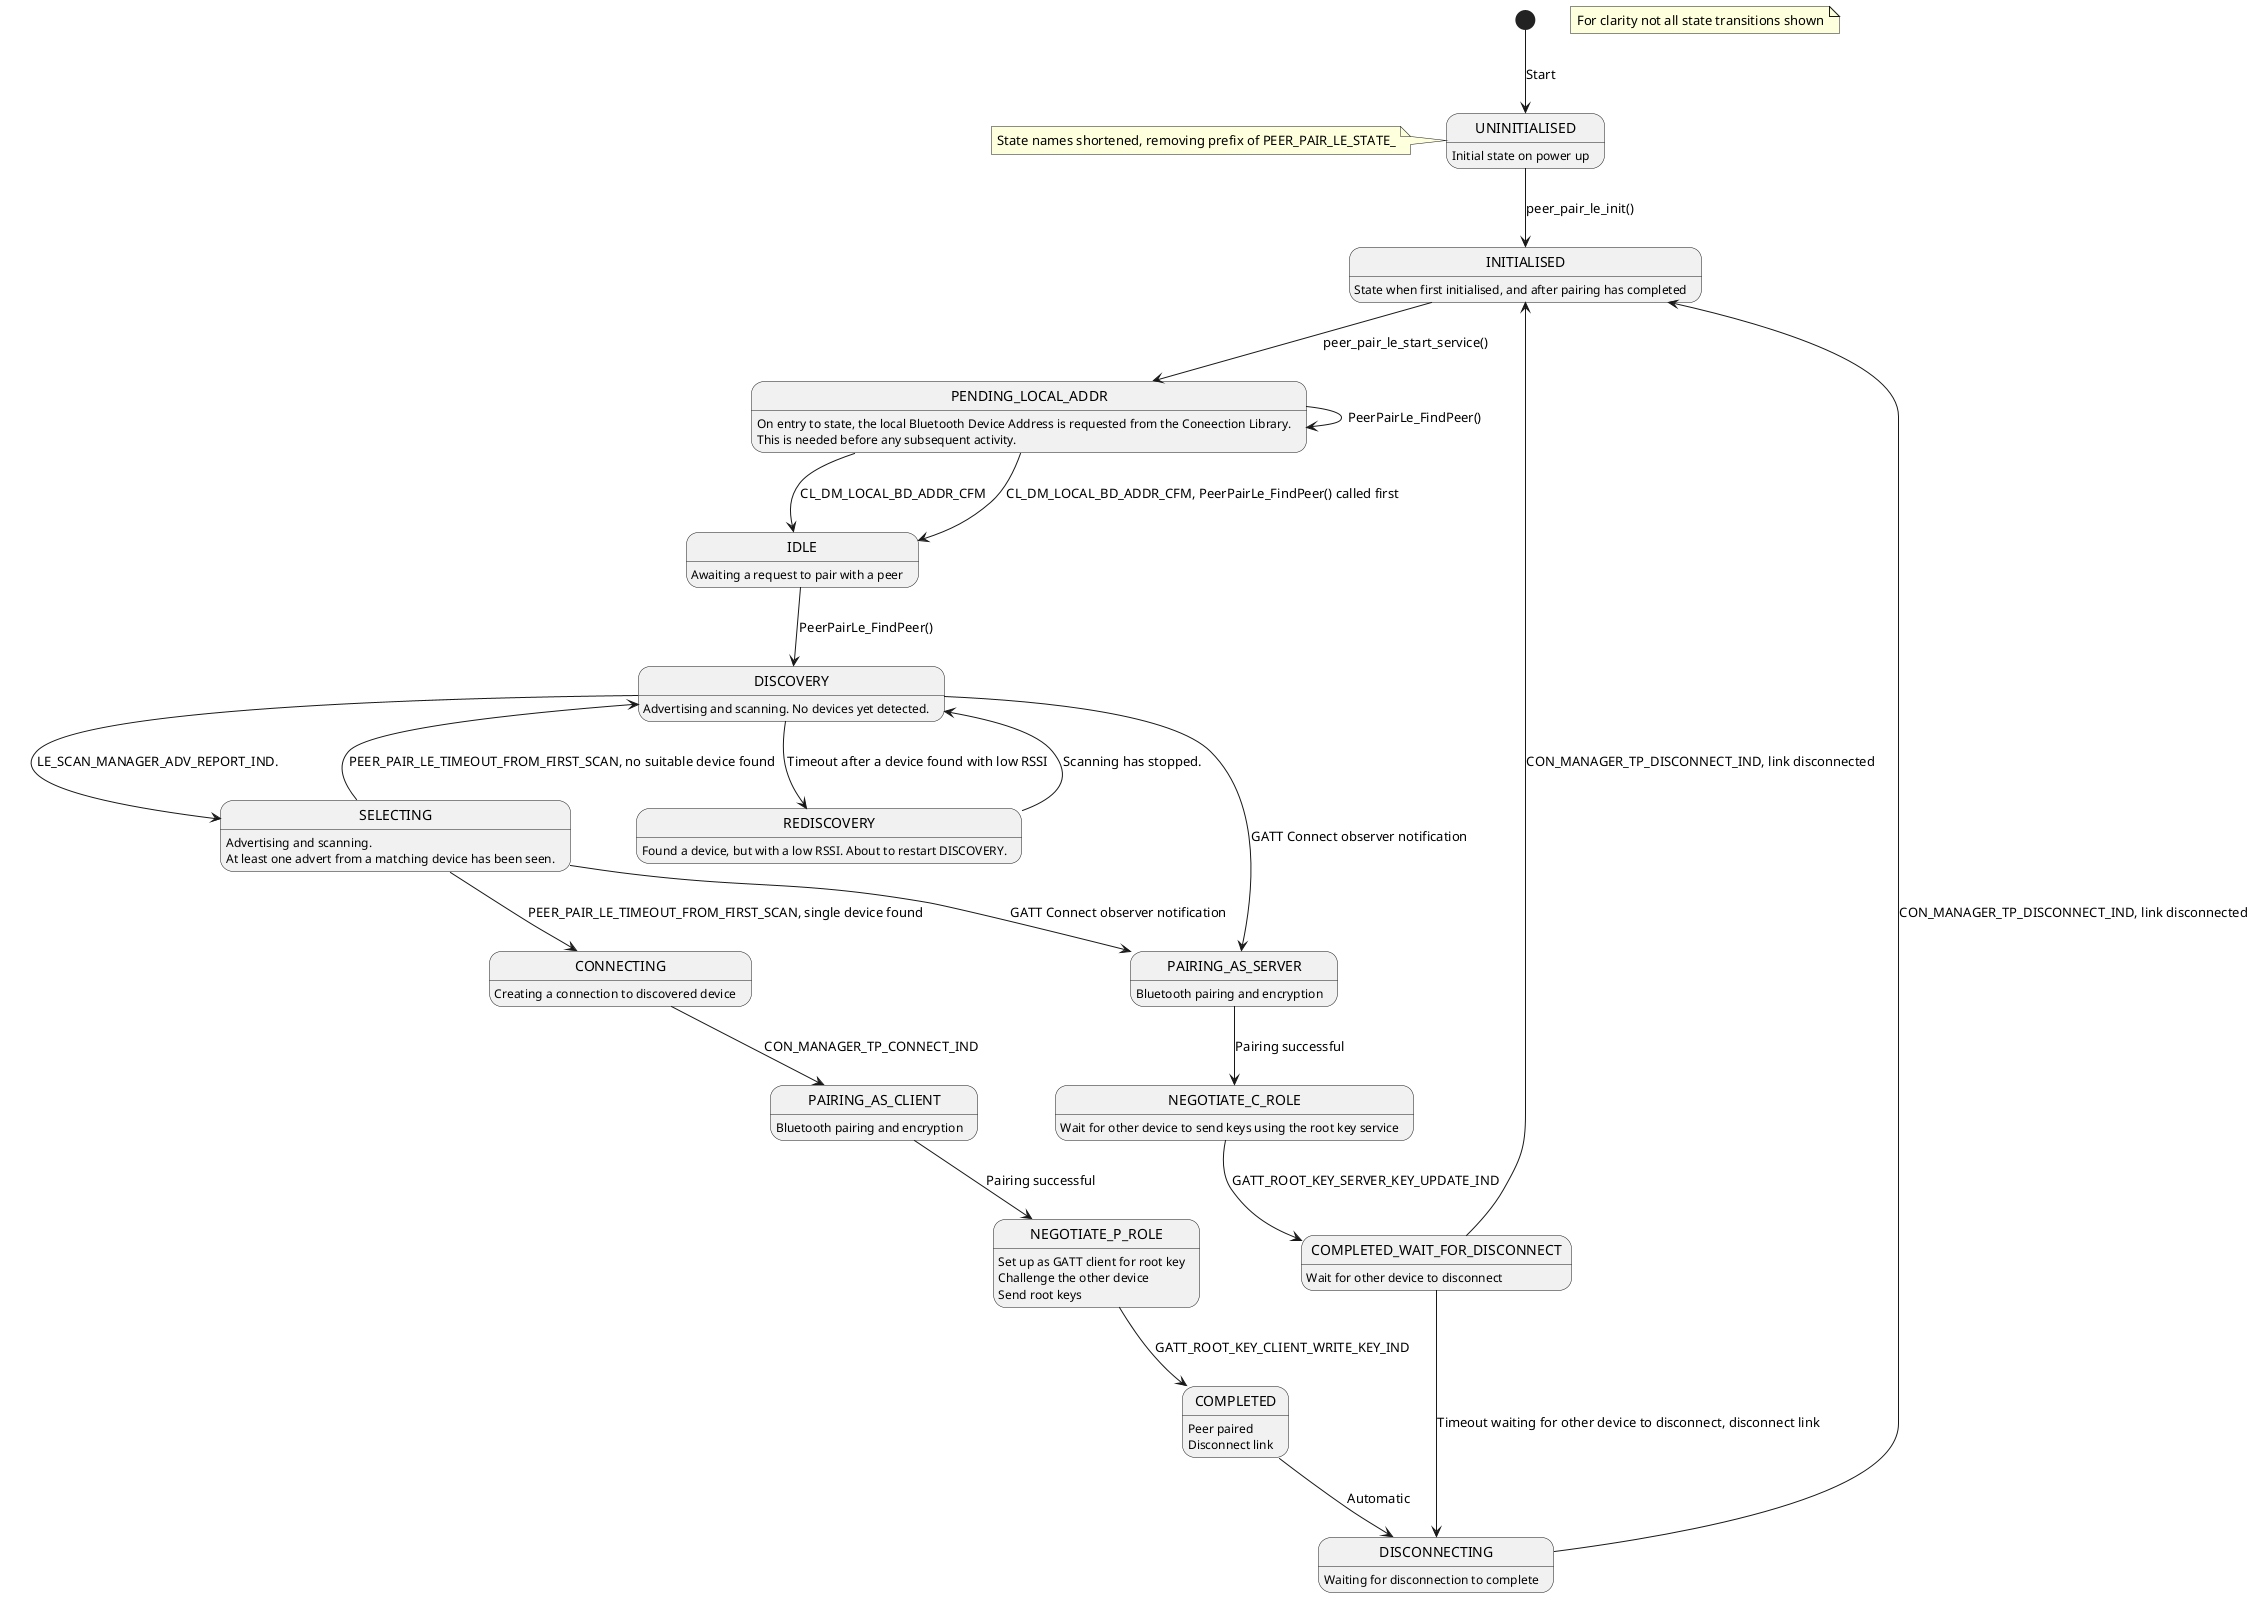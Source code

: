 @startuml


note "For clarity not all state transitions shown" as N1

[*] -down-> UNINITIALISED : Start
note left of UNINITIALISED : State names shortened, removing prefix of PEER_PAIR_LE_STATE_

UNINITIALISED : Initial state on power up
UNINITIALISED --> INITIALISED : peer_pair_le_init()

INITIALISED : State when first initialised, and after pairing has completed
INITIALISED --> PENDING_LOCAL_ADDR : peer_pair_le_start_service()

PENDING_LOCAL_ADDR : On entry to state, the local Bluetooth Device Address is requested from the Coneection Library.
PENDING_LOCAL_ADDR : This is needed before any subsequent activity.
PENDING_LOCAL_ADDR --> IDLE : CL_DM_LOCAL_BD_ADDR_CFM
PENDING_LOCAL_ADDR --> IDLE : CL_DM_LOCAL_BD_ADDR_CFM, PeerPairLe_FindPeer() called first
PENDING_LOCAL_ADDR --> PENDING_LOCAL_ADDR : PeerPairLe_FindPeer()

IDLE: Awaiting a request to pair with a peer
IDLE --> DISCOVERY : PeerPairLe_FindPeer()

DISCOVERY : Advertising and scanning. No devices yet detected.
DISCOVERY --> SELECTING : LE_SCAN_MANAGER_ADV_REPORT_IND. 
DISCOVERY --> PAIRING_AS_SERVER : GATT Connect observer notification
DISCOVERY --> REDISCOVERY : Timeout after a device found with low RSSI

REDISCOVERY : Found a device, but with a low RSSI. About to restart DISCOVERY.
REDISCOVERY --> DISCOVERY : Scanning has stopped.

SELECTING : Advertising and scanning. 
SELECTING : At least one advert from a matching device has been seen.
SELECTING --> CONNECTING : PEER_PAIR_LE_TIMEOUT_FROM_FIRST_SCAN, single device found
SELECTING --> DISCOVERY : PEER_PAIR_LE_TIMEOUT_FROM_FIRST_SCAN, no suitable device found
SELECTING --> PAIRING_AS_SERVER : GATT Connect observer notification

CONNECTING: Creating a connection to discovered device
CONNECTING --> PAIRING_AS_CLIENT : CON_MANAGER_TP_CONNECT_IND

PAIRING_AS_SERVER : Bluetooth pairing and encryption
PAIRING_AS_SERVER --> NEGOTIATE_C_ROLE : Pairing successful

PAIRING_AS_CLIENT : Bluetooth pairing and encryption
PAIRING_AS_CLIENT --> NEGOTIATE_P_ROLE : Pairing successful

NEGOTIATE_P_ROLE: Set up as GATT client for root key
NEGOTIATE_P_ROLE: Challenge the other device
NEGOTIATE_P_ROLE: Send root keys
NEGOTIATE_P_ROLE --> COMPLETED : GATT_ROOT_KEY_CLIENT_WRITE_KEY_IND

NEGOTIATE_C_ROLE: Wait for other device to send keys using the root key service
NEGOTIATE_C_ROLE --> COMPLETED_WAIT_FOR_DISCONNECT : GATT_ROOT_KEY_SERVER_KEY_UPDATE_IND

COMPLETED_WAIT_FOR_DISCONNECT: Wait for other device to disconnect
COMPLETED_WAIT_FOR_DISCONNECT --> DISCONNECTING : Timeout waiting for other device to disconnect, disconnect link
COMPLETED_WAIT_FOR_DISCONNECT --> INITIALISED : CON_MANAGER_TP_DISCONNECT_IND, link disconnected

COMPLETED: Peer paired
COMPLETED: Disconnect link
COMPLETED --> DISCONNECTING : Automatic

DISCONNECTING: Waiting for disconnection to complete
DISCONNECTING --> INITIALISED : CON_MANAGER_TP_DISCONNECT_IND, link disconnected

@enduml
